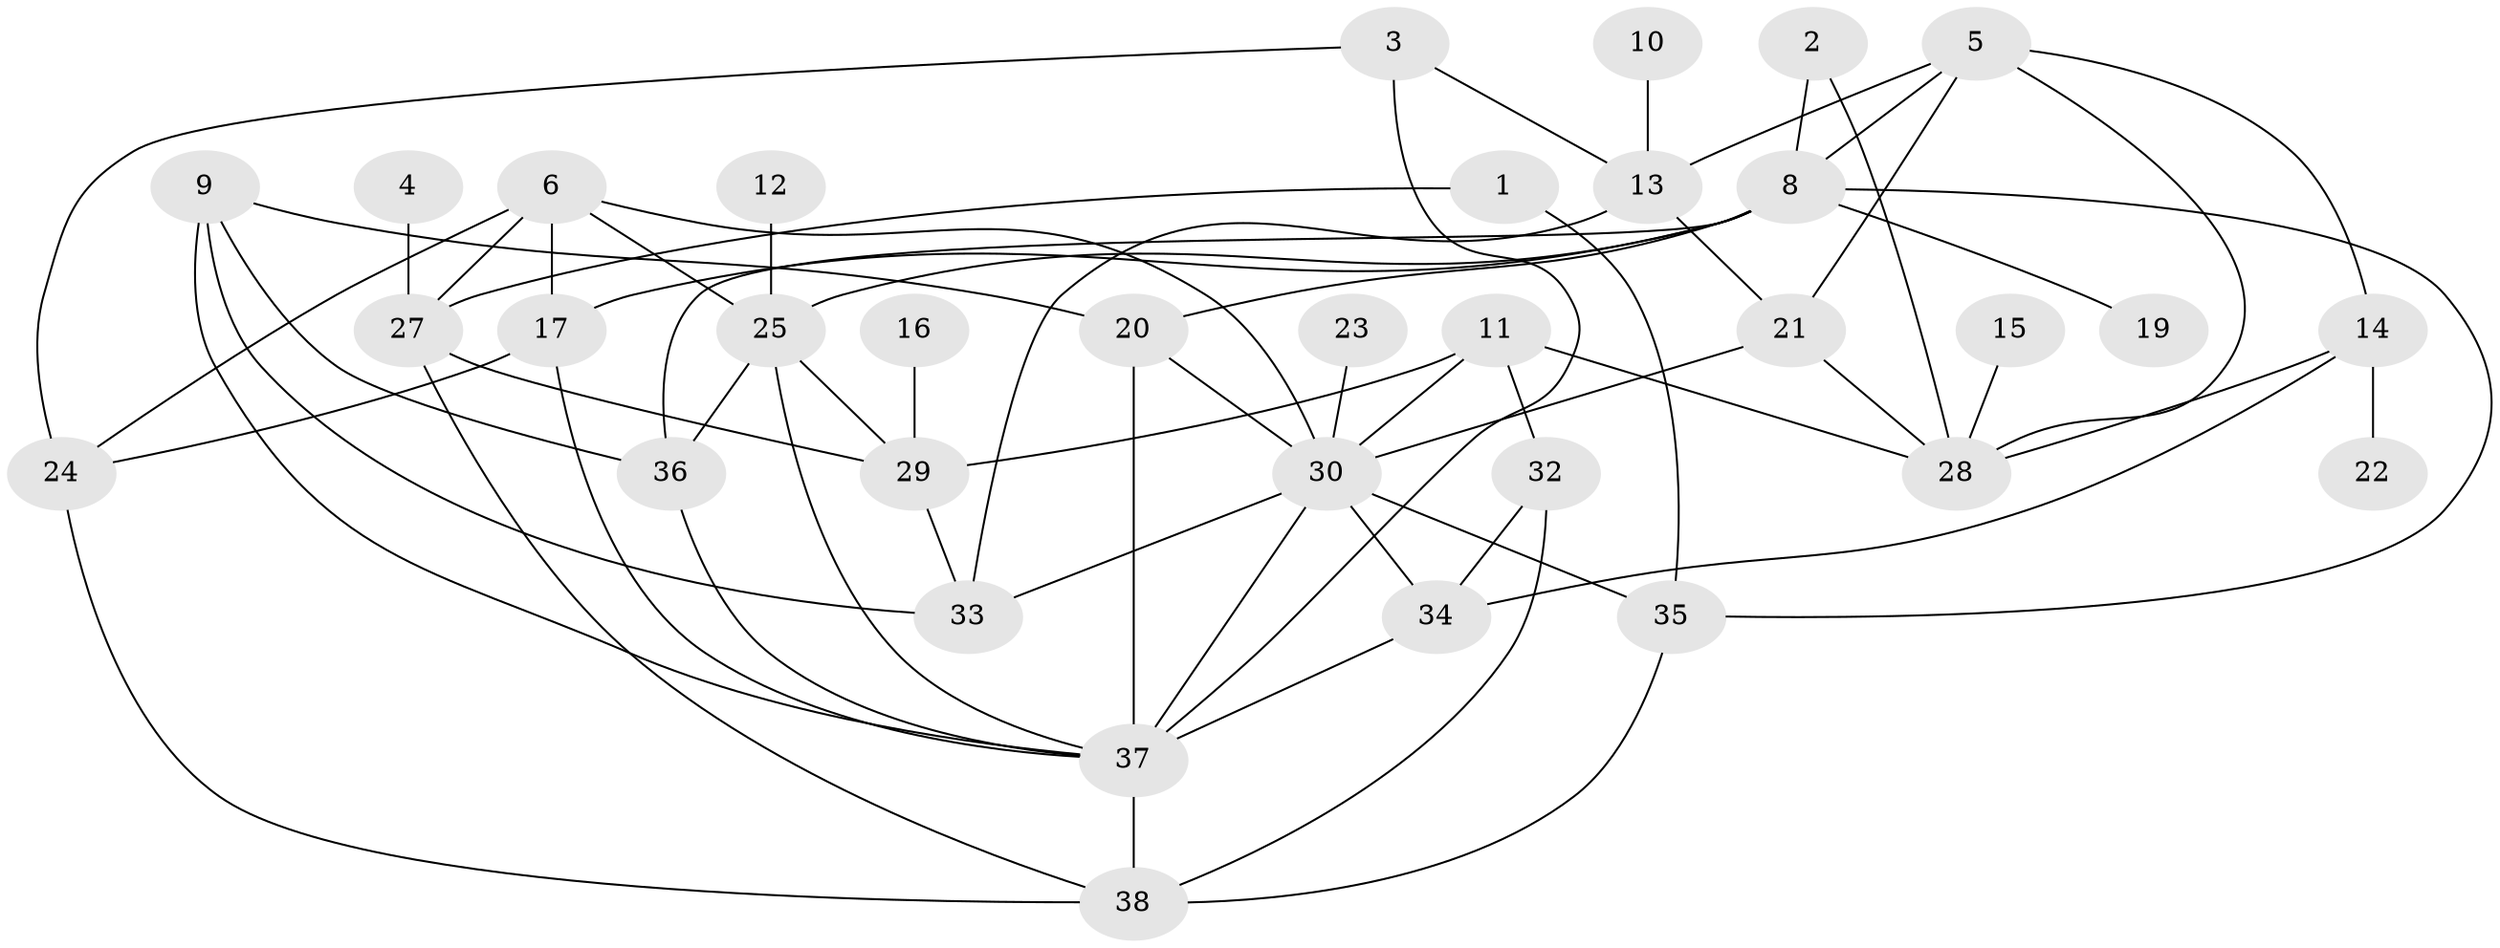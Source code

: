 // original degree distribution, {2: 0.15789473684210525, 1: 0.2631578947368421, 3: 0.25, 4: 0.13157894736842105, 6: 0.05263157894736842, 5: 0.10526315789473684, 0: 0.02631578947368421, 9: 0.013157894736842105}
// Generated by graph-tools (version 1.1) at 2025/49/03/09/25 03:49:09]
// undirected, 34 vertices, 65 edges
graph export_dot {
graph [start="1"]
  node [color=gray90,style=filled];
  1;
  2;
  3;
  4;
  5;
  6;
  8;
  9;
  10;
  11;
  12;
  13;
  14;
  15;
  16;
  17;
  19;
  20;
  21;
  22;
  23;
  24;
  25;
  27;
  28;
  29;
  30;
  32;
  33;
  34;
  35;
  36;
  37;
  38;
  1 -- 27 [weight=1.0];
  1 -- 35 [weight=1.0];
  2 -- 8 [weight=1.0];
  2 -- 28 [weight=1.0];
  3 -- 13 [weight=1.0];
  3 -- 24 [weight=1.0];
  3 -- 37 [weight=1.0];
  4 -- 27 [weight=1.0];
  5 -- 8 [weight=1.0];
  5 -- 13 [weight=1.0];
  5 -- 14 [weight=1.0];
  5 -- 21 [weight=1.0];
  5 -- 28 [weight=1.0];
  6 -- 17 [weight=2.0];
  6 -- 24 [weight=1.0];
  6 -- 25 [weight=2.0];
  6 -- 27 [weight=1.0];
  6 -- 30 [weight=1.0];
  8 -- 17 [weight=1.0];
  8 -- 19 [weight=1.0];
  8 -- 20 [weight=1.0];
  8 -- 25 [weight=1.0];
  8 -- 35 [weight=1.0];
  8 -- 36 [weight=1.0];
  9 -- 20 [weight=1.0];
  9 -- 33 [weight=1.0];
  9 -- 36 [weight=1.0];
  9 -- 37 [weight=1.0];
  10 -- 13 [weight=1.0];
  11 -- 28 [weight=1.0];
  11 -- 29 [weight=1.0];
  11 -- 30 [weight=1.0];
  11 -- 32 [weight=1.0];
  12 -- 25 [weight=1.0];
  13 -- 21 [weight=1.0];
  13 -- 33 [weight=1.0];
  14 -- 22 [weight=1.0];
  14 -- 28 [weight=1.0];
  14 -- 34 [weight=1.0];
  15 -- 28 [weight=1.0];
  16 -- 29 [weight=1.0];
  17 -- 24 [weight=1.0];
  17 -- 37 [weight=1.0];
  20 -- 30 [weight=1.0];
  20 -- 37 [weight=1.0];
  21 -- 28 [weight=1.0];
  21 -- 30 [weight=1.0];
  23 -- 30 [weight=1.0];
  24 -- 38 [weight=1.0];
  25 -- 29 [weight=1.0];
  25 -- 36 [weight=1.0];
  25 -- 37 [weight=1.0];
  27 -- 29 [weight=1.0];
  27 -- 38 [weight=1.0];
  29 -- 33 [weight=1.0];
  30 -- 33 [weight=1.0];
  30 -- 34 [weight=2.0];
  30 -- 35 [weight=1.0];
  30 -- 37 [weight=1.0];
  32 -- 34 [weight=1.0];
  32 -- 38 [weight=1.0];
  34 -- 37 [weight=2.0];
  35 -- 38 [weight=1.0];
  36 -- 37 [weight=1.0];
  37 -- 38 [weight=1.0];
}
